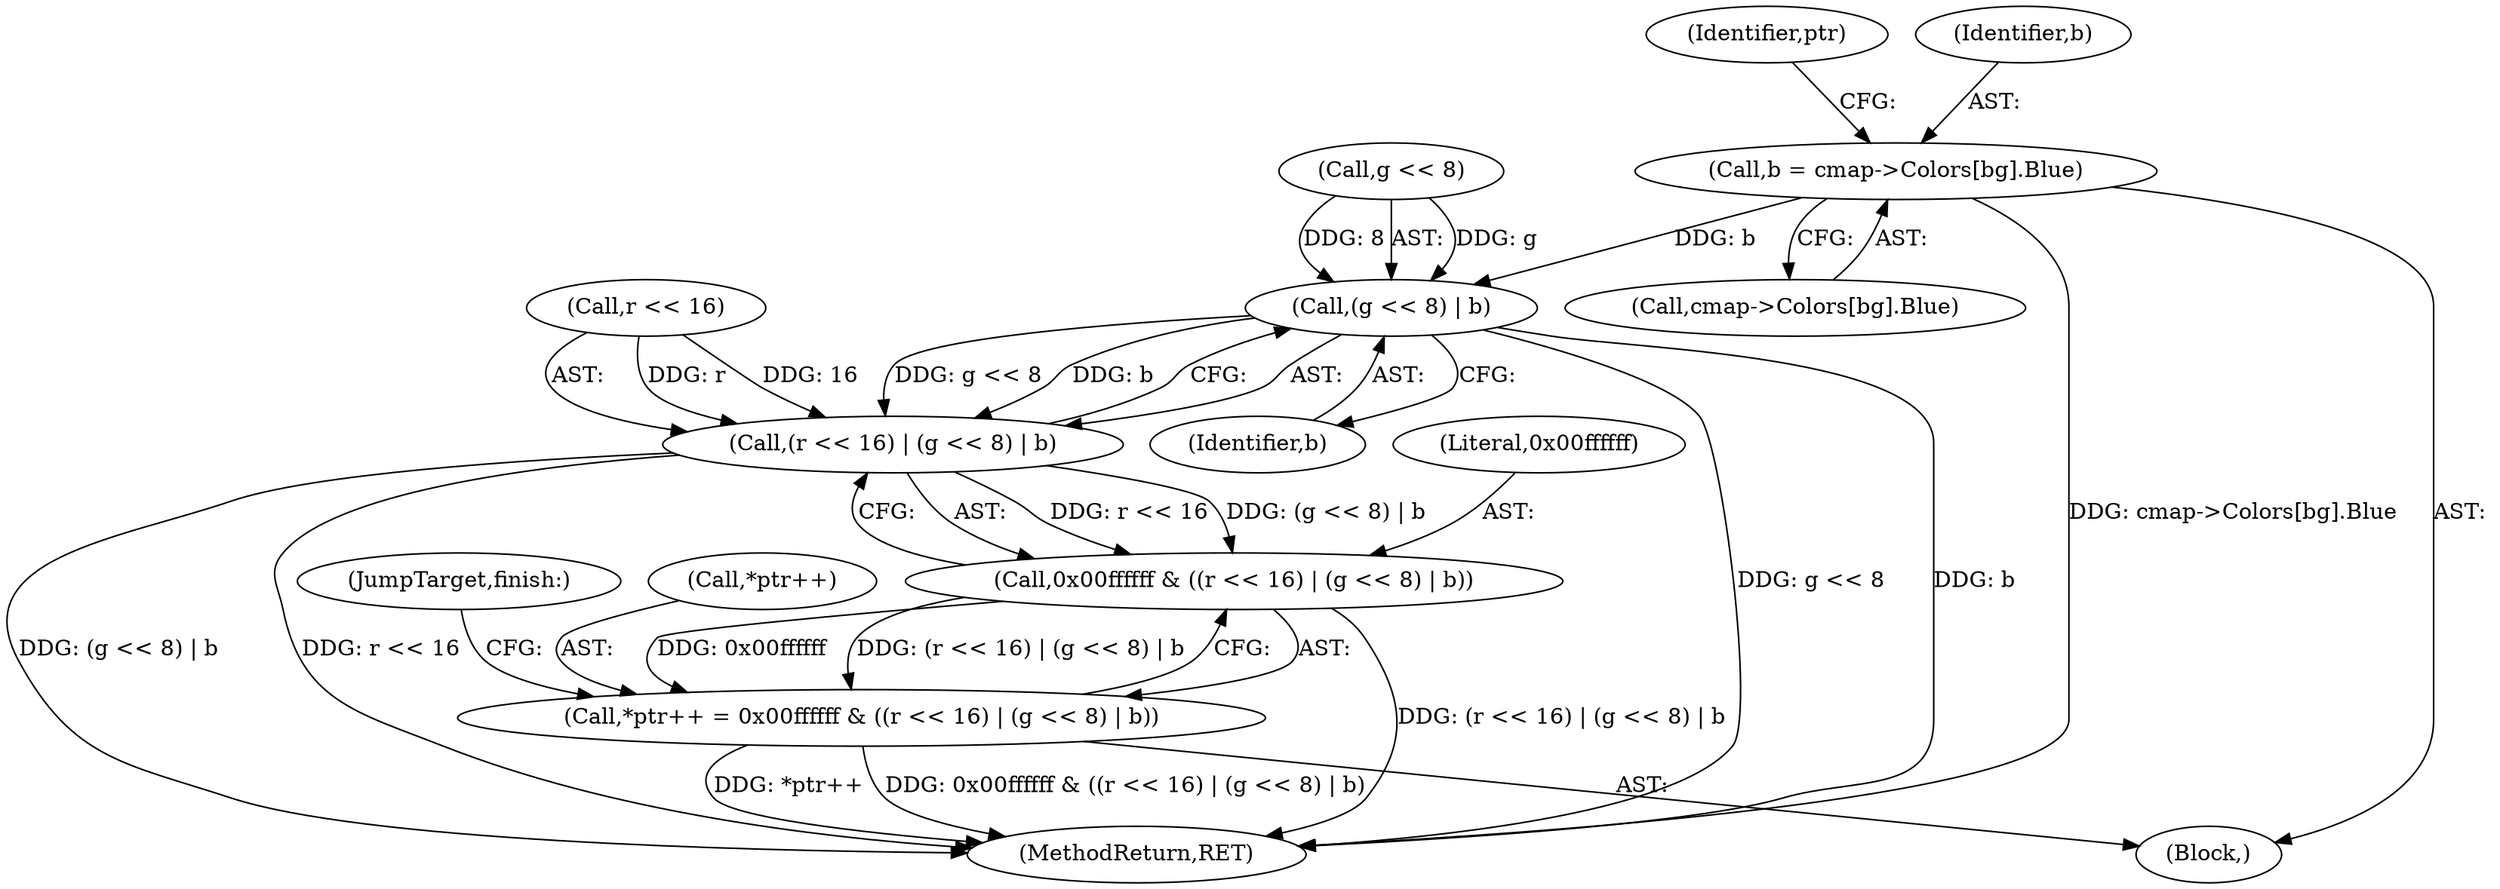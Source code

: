 digraph "0_enlightment_37a96801663b7b4cd3fbe56cc0eb8b6a17e766a8@array" {
"1000716" [label="(Call,b = cmap->Colors[bg].Blue)"];
"1000735" [label="(Call,(g << 8) | b)"];
"1000731" [label="(Call,(r << 16) | (g << 8) | b)"];
"1000729" [label="(Call,0x00ffffff & ((r << 16) | (g << 8) | b))"];
"1000725" [label="(Call,*ptr++ = 0x00ffffff & ((r << 16) | (g << 8) | b))"];
"1000739" [label="(Identifier,b)"];
"1000735" [label="(Call,(g << 8) | b)"];
"1000718" [label="(Call,cmap->Colors[bg].Blue)"];
"1000732" [label="(Call,r << 16)"];
"1000730" [label="(Literal,0x00ffffff)"];
"1000728" [label="(Identifier,ptr)"];
"1000726" [label="(Call,*ptr++)"];
"1000740" [label="(JumpTarget,finish:)"];
"1000775" [label="(MethodReturn,RET)"];
"1000725" [label="(Call,*ptr++ = 0x00ffffff & ((r << 16) | (g << 8) | b))"];
"1000731" [label="(Call,(r << 16) | (g << 8) | b)"];
"1000716" [label="(Call,b = cmap->Colors[bg].Blue)"];
"1000717" [label="(Identifier,b)"];
"1000697" [label="(Block,)"];
"1000736" [label="(Call,g << 8)"];
"1000729" [label="(Call,0x00ffffff & ((r << 16) | (g << 8) | b))"];
"1000716" -> "1000697"  [label="AST: "];
"1000716" -> "1000718"  [label="CFG: "];
"1000717" -> "1000716"  [label="AST: "];
"1000718" -> "1000716"  [label="AST: "];
"1000728" -> "1000716"  [label="CFG: "];
"1000716" -> "1000775"  [label="DDG: cmap->Colors[bg].Blue"];
"1000716" -> "1000735"  [label="DDG: b"];
"1000735" -> "1000731"  [label="AST: "];
"1000735" -> "1000739"  [label="CFG: "];
"1000736" -> "1000735"  [label="AST: "];
"1000739" -> "1000735"  [label="AST: "];
"1000731" -> "1000735"  [label="CFG: "];
"1000735" -> "1000775"  [label="DDG: b"];
"1000735" -> "1000775"  [label="DDG: g << 8"];
"1000735" -> "1000731"  [label="DDG: g << 8"];
"1000735" -> "1000731"  [label="DDG: b"];
"1000736" -> "1000735"  [label="DDG: g"];
"1000736" -> "1000735"  [label="DDG: 8"];
"1000731" -> "1000729"  [label="AST: "];
"1000732" -> "1000731"  [label="AST: "];
"1000729" -> "1000731"  [label="CFG: "];
"1000731" -> "1000775"  [label="DDG: (g << 8) | b"];
"1000731" -> "1000775"  [label="DDG: r << 16"];
"1000731" -> "1000729"  [label="DDG: r << 16"];
"1000731" -> "1000729"  [label="DDG: (g << 8) | b"];
"1000732" -> "1000731"  [label="DDG: r"];
"1000732" -> "1000731"  [label="DDG: 16"];
"1000729" -> "1000725"  [label="AST: "];
"1000730" -> "1000729"  [label="AST: "];
"1000725" -> "1000729"  [label="CFG: "];
"1000729" -> "1000775"  [label="DDG: (r << 16) | (g << 8) | b"];
"1000729" -> "1000725"  [label="DDG: 0x00ffffff"];
"1000729" -> "1000725"  [label="DDG: (r << 16) | (g << 8) | b"];
"1000725" -> "1000697"  [label="AST: "];
"1000726" -> "1000725"  [label="AST: "];
"1000740" -> "1000725"  [label="CFG: "];
"1000725" -> "1000775"  [label="DDG: 0x00ffffff & ((r << 16) | (g << 8) | b)"];
"1000725" -> "1000775"  [label="DDG: *ptr++"];
}
